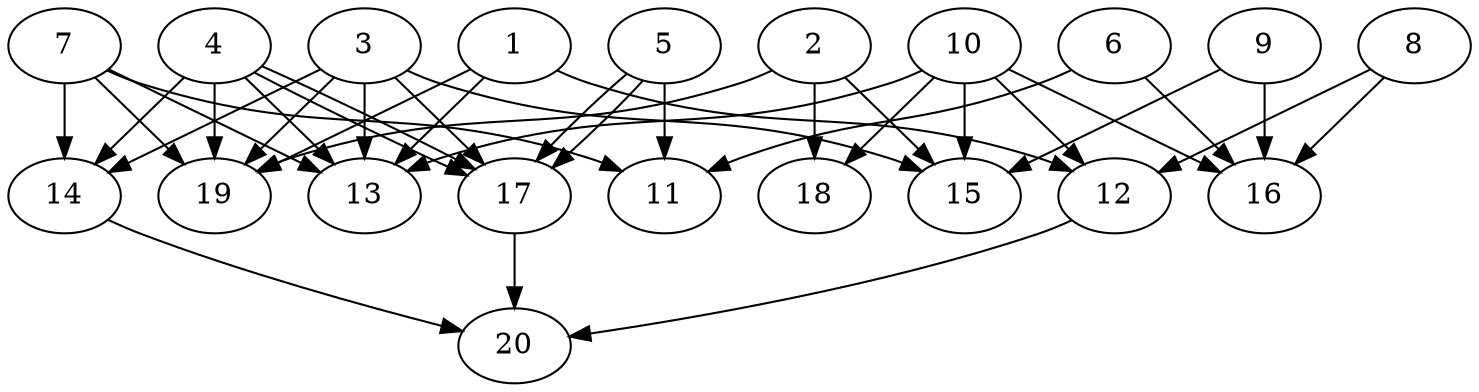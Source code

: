 // DAG automatically generated by daggen at Wed Jul 24 21:27:05 2019
// ./daggen --dot -n 20 --ccr 0.5 --fat 0.7 --regular 0.5 --density 0.5 --mindata 5242880 --maxdata 52428800 
digraph G {
  1 [size="100345856", alpha="0.13", expect_size="50172928"] 
  1 -> 12 [size ="50172928"]
  1 -> 13 [size ="50172928"]
  1 -> 19 [size ="50172928"]
  2 [size="29321216", alpha="0.08", expect_size="14660608"] 
  2 -> 15 [size ="14660608"]
  2 -> 18 [size ="14660608"]
  2 -> 19 [size ="14660608"]
  3 [size="26236928", alpha="0.12", expect_size="13118464"] 
  3 -> 13 [size ="13118464"]
  3 -> 14 [size ="13118464"]
  3 -> 15 [size ="13118464"]
  3 -> 17 [size ="13118464"]
  3 -> 19 [size ="13118464"]
  4 [size="33269760", alpha="0.17", expect_size="16634880"] 
  4 -> 13 [size ="16634880"]
  4 -> 14 [size ="16634880"]
  4 -> 17 [size ="16634880"]
  4 -> 17 [size ="16634880"]
  4 -> 19 [size ="16634880"]
  5 [size="28502016", alpha="0.15", expect_size="14251008"] 
  5 -> 11 [size ="14251008"]
  5 -> 17 [size ="14251008"]
  5 -> 17 [size ="14251008"]
  6 [size="60418048", alpha="0.04", expect_size="30209024"] 
  6 -> 11 [size ="30209024"]
  6 -> 16 [size ="30209024"]
  7 [size="13484032", alpha="0.06", expect_size="6742016"] 
  7 -> 11 [size ="6742016"]
  7 -> 13 [size ="6742016"]
  7 -> 14 [size ="6742016"]
  7 -> 19 [size ="6742016"]
  8 [size="95289344", alpha="0.14", expect_size="47644672"] 
  8 -> 12 [size ="47644672"]
  8 -> 16 [size ="47644672"]
  9 [size="22525952", alpha="0.20", expect_size="11262976"] 
  9 -> 15 [size ="11262976"]
  9 -> 16 [size ="11262976"]
  10 [size="77492224", alpha="0.14", expect_size="38746112"] 
  10 -> 12 [size ="38746112"]
  10 -> 13 [size ="38746112"]
  10 -> 15 [size ="38746112"]
  10 -> 16 [size ="38746112"]
  10 -> 18 [size ="38746112"]
  11 [size="18335744", alpha="0.08", expect_size="9167872"] 
  12 [size="81969152", alpha="0.15", expect_size="40984576"] 
  12 -> 20 [size ="40984576"]
  13 [size="24987648", alpha="0.02", expect_size="12493824"] 
  14 [size="81577984", alpha="0.12", expect_size="40788992"] 
  14 -> 20 [size ="40788992"]
  15 [size="65206272", alpha="0.19", expect_size="32603136"] 
  16 [size="40912896", alpha="0.07", expect_size="20456448"] 
  17 [size="59701248", alpha="0.20", expect_size="29850624"] 
  17 -> 20 [size ="29850624"]
  18 [size="86577152", alpha="0.11", expect_size="43288576"] 
  19 [size="59928576", alpha="0.02", expect_size="29964288"] 
  20 [size="58589184", alpha="0.10", expect_size="29294592"] 
}
